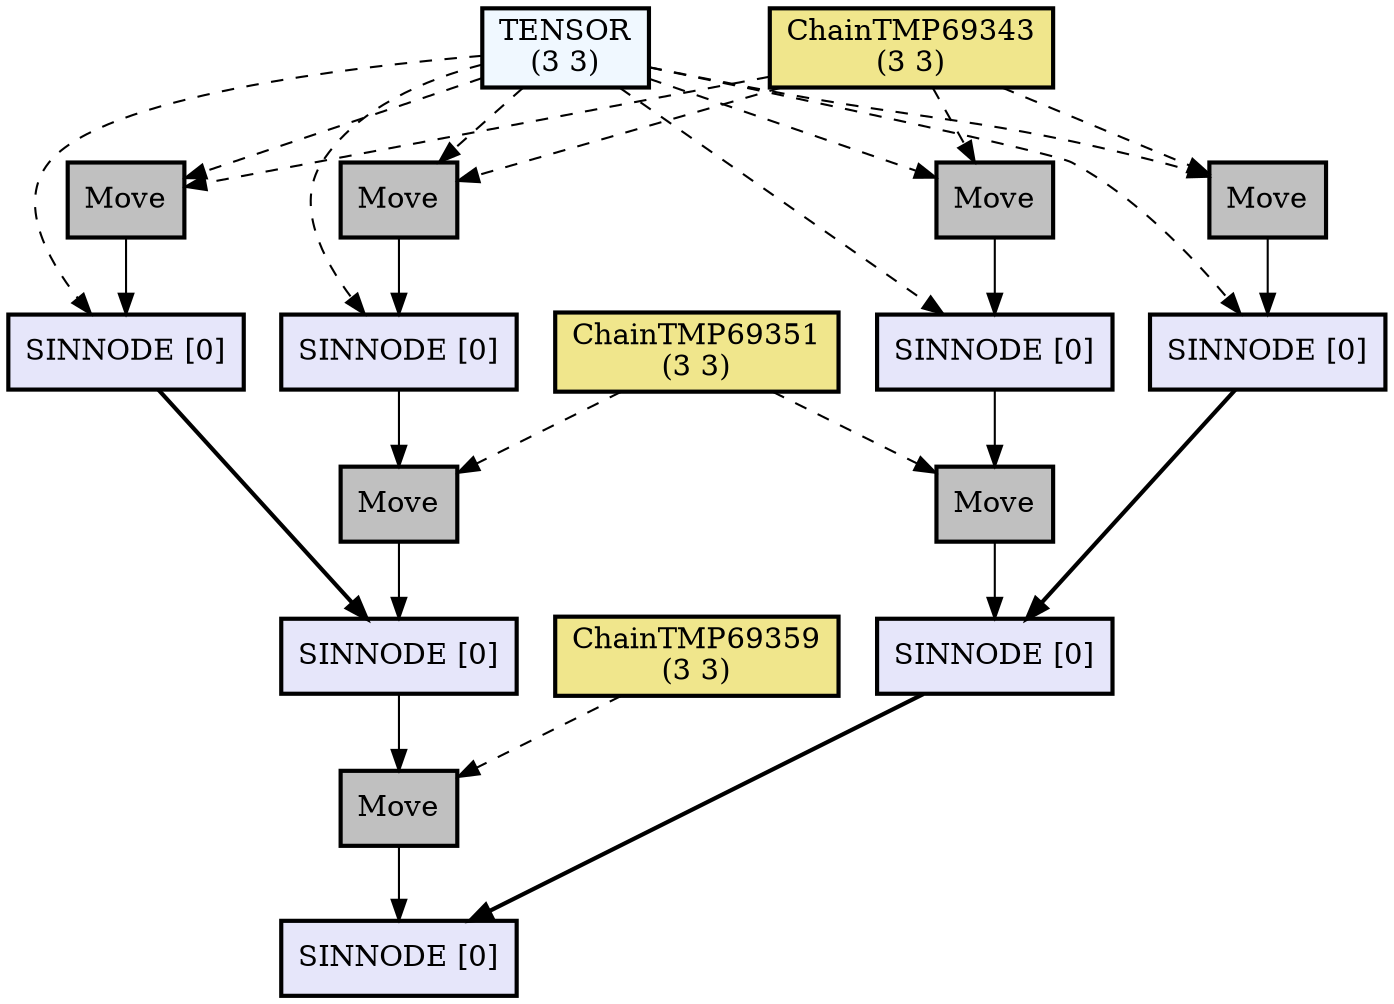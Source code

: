digraph computation_node {
  node[shape="box" style="filled" color="black" penwidth="2"];
  TENSOR [label = "TENSOR
(3 3)" fillcolor="#f0f8ff" style="filled, solid"];
  ChainTMP69343 [label = "ChainTMP69343
(3 3)" fillcolor="#f0e68c" style="filled, solid"];
  NODE69393 [label = "Move" fillcolor="gray" style="filled, solid"];
  TENSOR [label = "TENSOR
(3 3)" fillcolor="#f0f8ff" style="filled, solid"];
  NODE69391 [label = "SINNODE [0]" fillcolor="#e6e6fa" style="filled, solid"];
  ChainTMP69351 [label = "ChainTMP69351
(3 3)" fillcolor="#f0e68c" style="filled, solid"];
  NODE69389 [label = "Move" fillcolor="gray" style="filled, solid"];
  TENSOR [label = "TENSOR
(3 3)" fillcolor="#f0f8ff" style="filled, solid"];
  ChainTMP69343 [label = "ChainTMP69343
(3 3)" fillcolor="#f0e68c" style="filled, solid"];
  NODE69386 [label = "Move" fillcolor="gray" style="filled, solid"];
  TENSOR [label = "TENSOR
(3 3)" fillcolor="#f0f8ff" style="filled, solid"];
  NODE69384 [label = "SINNODE [0]" fillcolor="#e6e6fa" style="filled, solid"];
  NODE69383 [label = "SINNODE [0]" fillcolor="#e6e6fa" style="filled, solid"];
  ChainTMP69359 [label = "ChainTMP69359
(3 3)" fillcolor="#f0e68c" style="filled, solid"];
  NODE69381 [label = "Move" fillcolor="gray" style="filled, solid"];
  TENSOR [label = "TENSOR
(3 3)" fillcolor="#f0f8ff" style="filled, solid"];
  ChainTMP69343 [label = "ChainTMP69343
(3 3)" fillcolor="#f0e68c" style="filled, solid"];
  NODE69378 [label = "Move" fillcolor="gray" style="filled, solid"];
  TENSOR [label = "TENSOR
(3 3)" fillcolor="#f0f8ff" style="filled, solid"];
  NODE69376 [label = "SINNODE [0]" fillcolor="#e6e6fa" style="filled, solid"];
  ChainTMP69351 [label = "ChainTMP69351
(3 3)" fillcolor="#f0e68c" style="filled, solid"];
  NODE69374 [label = "Move" fillcolor="gray" style="filled, solid"];
  TENSOR [label = "TENSOR
(3 3)" fillcolor="#f0f8ff" style="filled, solid"];
  ChainTMP69343 [label = "ChainTMP69343
(3 3)" fillcolor="#f0e68c" style="filled, solid"];
  NODE69371 [label = "Move" fillcolor="gray" style="filled, solid"];
  TENSOR [label = "TENSOR
(3 3)" fillcolor="#f0f8ff" style="filled, solid"];
  NODE69369 [label = "SINNODE [0]" fillcolor="#e6e6fa" style="filled, solid"];
  NODE69368 [label = "SINNODE [0]" fillcolor="#e6e6fa" style="filled, solid"];
  NODE69367 [label = "SINNODE [0]" fillcolor="#e6e6fa" style="filled, solid"];
  NODE69368 -> NODE69367[penwidth="2"];
  NODE69369 -> NODE69368[penwidth="2"];
  TENSOR -> NODE69369[style="dashed"];
  NODE69371 -> NODE69369[weight=10];
  ChainTMP69343 -> NODE69371[style="dashed"];
  TENSOR -> NODE69371[style="dashed"];
  NODE69374 -> NODE69368[weight=10];
  ChainTMP69351 -> NODE69374[style="dashed"];
  NODE69376 -> NODE69374[weight=10];
  TENSOR -> NODE69376[style="dashed"];
  NODE69378 -> NODE69376[weight=10];
  ChainTMP69343 -> NODE69378[style="dashed"];
  TENSOR -> NODE69378[style="dashed"];
  NODE69381 -> NODE69367[weight=10];
  ChainTMP69359 -> NODE69381[style="dashed"];
  NODE69383 -> NODE69381[weight=10];
  NODE69384 -> NODE69383[penwidth="2"];
  TENSOR -> NODE69384[style="dashed"];
  NODE69386 -> NODE69384[weight=10];
  ChainTMP69343 -> NODE69386[style="dashed"];
  TENSOR -> NODE69386[style="dashed"];
  NODE69389 -> NODE69383[weight=10];
  ChainTMP69351 -> NODE69389[style="dashed"];
  NODE69391 -> NODE69389[weight=10];
  TENSOR -> NODE69391[style="dashed"];
  NODE69393 -> NODE69391[weight=10];
  ChainTMP69343 -> NODE69393[style="dashed"];
  TENSOR -> NODE69393[style="dashed"];
}
